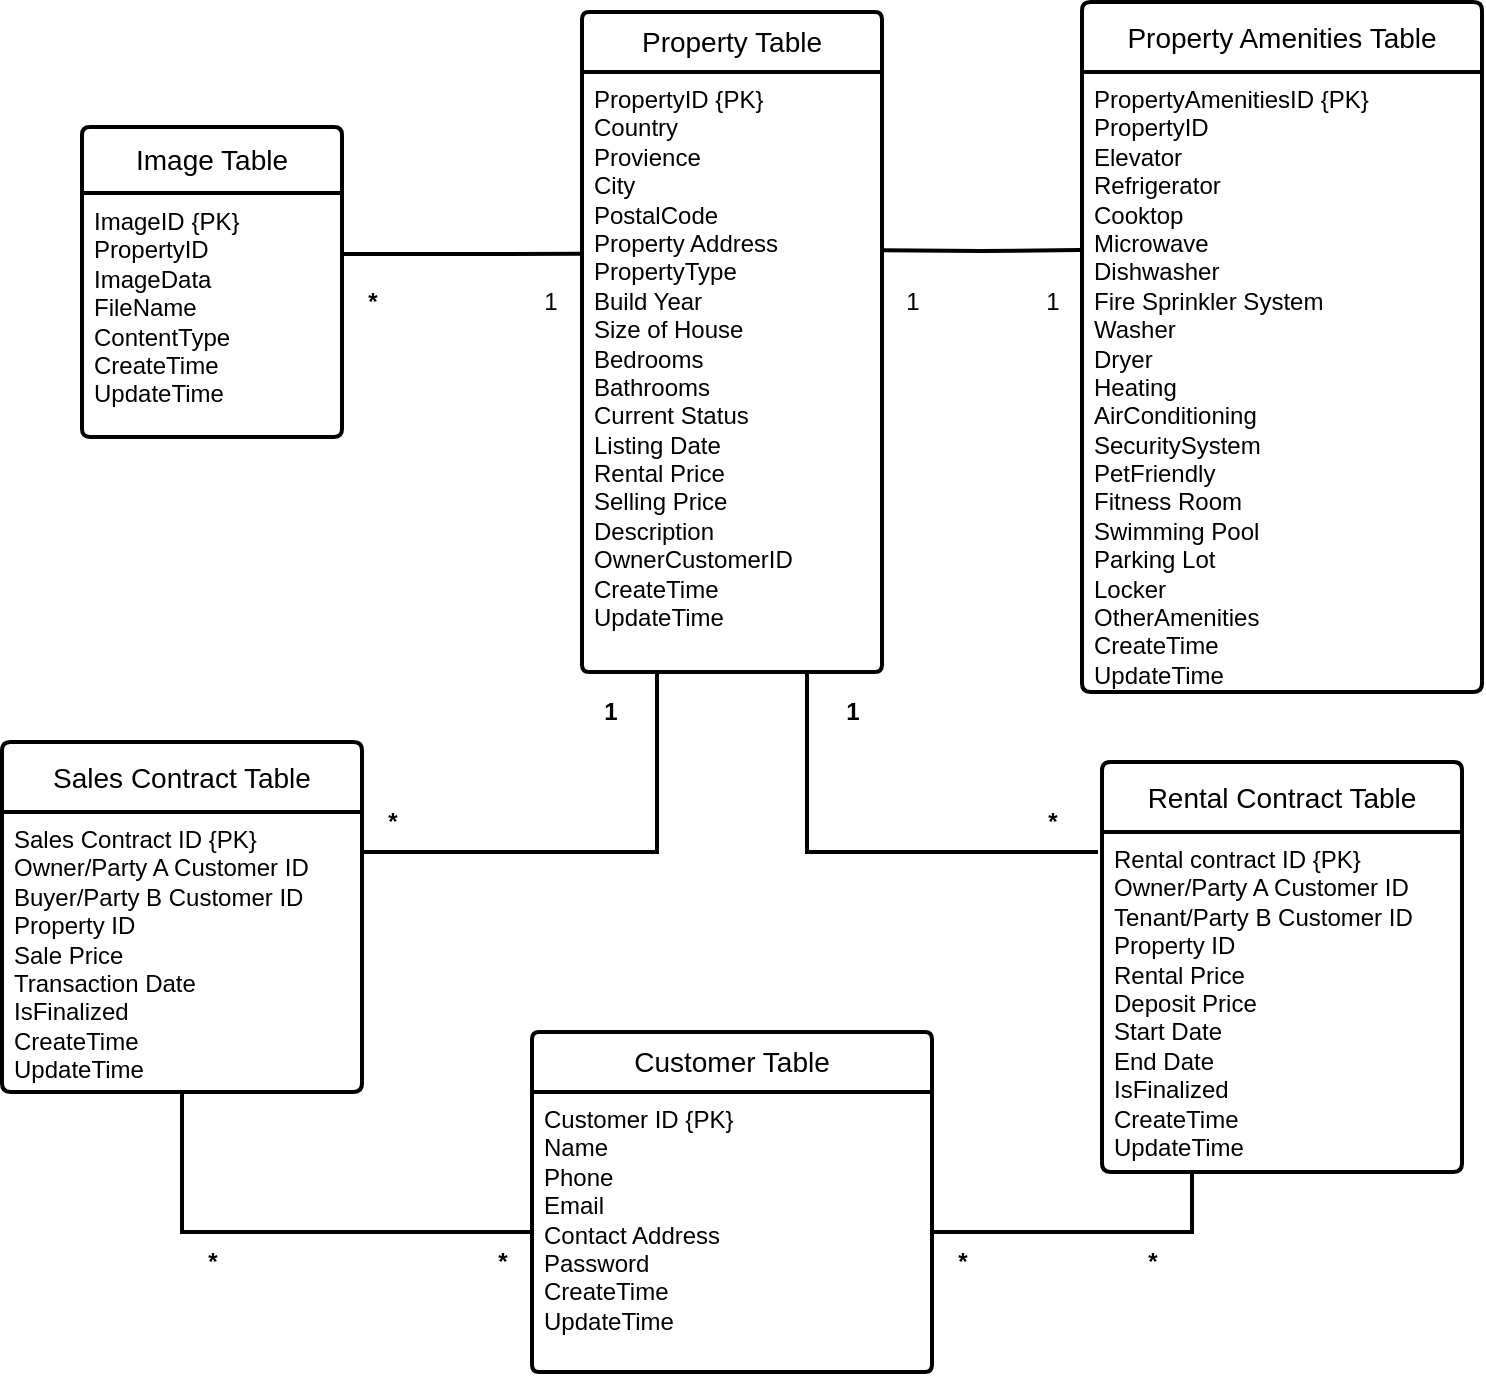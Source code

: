 <mxfile version="24.6.4" type="device">
  <diagram name="第 1 页" id="wfpSBFlItlzwMULUI7zE">
    <mxGraphModel dx="915" dy="838" grid="1" gridSize="10" guides="1" tooltips="1" connect="1" arrows="1" fold="1" page="1" pageScale="1" pageWidth="827" pageHeight="1169" math="0" shadow="0">
      <root>
        <mxCell id="0" />
        <mxCell id="1" parent="0" />
        <mxCell id="uuThjyKwAVMsswqWCtZC-3" value="Property Table" style="swimlane;childLayout=stackLayout;horizontal=1;startSize=30;horizontalStack=0;rounded=1;fontSize=14;fontStyle=0;strokeWidth=2;resizeParent=0;resizeLast=1;shadow=0;dashed=0;align=center;arcSize=4;whiteSpace=wrap;html=1;" parent="1" vertex="1">
          <mxGeometry x="400" y="130" width="150" height="330" as="geometry" />
        </mxCell>
        <mxCell id="uuThjyKwAVMsswqWCtZC-4" value="PropertyID&amp;nbsp;{PK}&lt;div&gt;Country&lt;/div&gt;&lt;div&gt;Provience&lt;/div&gt;&lt;div&gt;City&lt;/div&gt;&lt;div&gt;PostalCode&lt;br&gt;&lt;/div&gt;&lt;div&gt;&lt;div&gt;Property Address&lt;/div&gt;&lt;div&gt;&lt;span style=&quot;background-color: initial;&quot;&gt;PropertyType&lt;/span&gt;&lt;br&gt;&lt;/div&gt;&lt;div&gt;Build Year&lt;br&gt;&lt;/div&gt;&lt;div&gt;Size of House&lt;br&gt;&lt;/div&gt;&lt;div&gt;Bedrooms&lt;/div&gt;&lt;div&gt;Bathrooms&lt;/div&gt;&lt;div&gt;&lt;span style=&quot;background-color: initial;&quot;&gt;Current Status&lt;/span&gt;&lt;br&gt;&lt;/div&gt;&lt;div&gt;Listing Date&lt;br&gt;Rental Price&lt;br&gt;Selling Price&lt;br&gt;&lt;/div&gt;&lt;div&gt;Description&lt;/div&gt;&lt;div&gt;OwnerCustomerID&lt;/div&gt;&lt;/div&gt;&lt;div&gt;CreateTime&lt;/div&gt;&lt;div&gt;UpdateTime&lt;/div&gt;" style="align=left;strokeColor=none;fillColor=none;spacingLeft=4;fontSize=12;verticalAlign=top;resizable=0;rotatable=0;part=1;html=1;" parent="uuThjyKwAVMsswqWCtZC-3" vertex="1">
          <mxGeometry y="30" width="150" height="300" as="geometry" />
        </mxCell>
        <mxCell id="uuThjyKwAVMsswqWCtZC-7" value="Property Amenities Table" style="swimlane;childLayout=stackLayout;horizontal=1;startSize=35;horizontalStack=0;rounded=1;fontSize=14;fontStyle=0;strokeWidth=2;resizeParent=0;resizeLast=1;shadow=0;dashed=0;align=center;arcSize=4;whiteSpace=wrap;html=1;" parent="1" vertex="1">
          <mxGeometry x="650" y="125" width="200" height="345" as="geometry" />
        </mxCell>
        <mxCell id="uuThjyKwAVMsswqWCtZC-8" value="&lt;div&gt;PropertyAmenitiesID&lt;span style=&quot;background-color: initial;&quot;&gt;&amp;nbsp;&lt;/span&gt;&lt;span style=&quot;background-color: initial;&quot;&gt;{PK}&lt;/span&gt;&lt;/div&gt;&lt;div&gt;PropertyID&lt;/div&gt;Elevator&lt;div&gt;&lt;span style=&quot;background-color: initial;&quot;&gt;Refrigerator&lt;/span&gt;&lt;br&gt;&lt;/div&gt;&lt;div&gt;Cooktop&lt;br&gt;&lt;/div&gt;&lt;div&gt;Microwave&lt;br&gt;&lt;/div&gt;&lt;div&gt;&lt;div&gt;Dishwasher&lt;/div&gt;&lt;/div&gt;&lt;div&gt;&lt;div&gt;Fire Sprinkler System&lt;br&gt;&lt;/div&gt;&lt;/div&gt;&lt;div&gt;&lt;div&gt;&lt;span style=&quot;background-color: initial;&quot;&gt;Washer&lt;/span&gt;&lt;br&gt;&lt;/div&gt;&lt;div&gt;Dryer&lt;/div&gt;&lt;div&gt;&lt;span style=&quot;background-color: initial;&quot;&gt;Heating&lt;/span&gt;&lt;/div&gt;&lt;/div&gt;&lt;div&gt;&lt;span style=&quot;background-color: initial;&quot;&gt;AirConditioning&lt;/span&gt;&lt;/div&gt;&lt;div&gt;SecuritySystem&lt;/div&gt;&lt;div&gt;PetFriendly&lt;/div&gt;&lt;div&gt;Fitness Room&lt;br&gt;&lt;/div&gt;&lt;div&gt;Swimming Pool&lt;br&gt;&lt;/div&gt;&lt;div&gt;Parking Lot&lt;br&gt;&lt;/div&gt;&lt;div&gt;Locker&lt;/div&gt;&lt;div&gt;OtherAmenities&lt;/div&gt;&lt;div&gt;CreateTime&lt;/div&gt;&lt;div&gt;UpdateTime&lt;/div&gt;&lt;div&gt;&lt;br&gt;&lt;/div&gt;&lt;div&gt;&lt;br&gt;&lt;/div&gt;" style="align=left;strokeColor=none;fillColor=none;spacingLeft=4;fontSize=12;verticalAlign=top;resizable=0;rotatable=0;part=1;html=1;" parent="uuThjyKwAVMsswqWCtZC-7" vertex="1">
          <mxGeometry y="35" width="200" height="310" as="geometry" />
        </mxCell>
        <mxCell id="uuThjyKwAVMsswqWCtZC-42" style="edgeStyle=orthogonalEdgeStyle;rounded=0;orthogonalLoop=1;jettySize=auto;html=1;exitX=0.5;exitY=1;exitDx=0;exitDy=0;" parent="uuThjyKwAVMsswqWCtZC-7" source="uuThjyKwAVMsswqWCtZC-8" target="uuThjyKwAVMsswqWCtZC-8" edge="1">
          <mxGeometry relative="1" as="geometry" />
        </mxCell>
        <mxCell id="uuThjyKwAVMsswqWCtZC-9" value="Image Table" style="swimlane;childLayout=stackLayout;horizontal=1;startSize=33;horizontalStack=0;rounded=1;fontSize=14;fontStyle=0;strokeWidth=2;resizeParent=0;resizeLast=1;shadow=0;dashed=0;align=center;arcSize=4;whiteSpace=wrap;html=1;" parent="1" vertex="1">
          <mxGeometry x="150" y="187.5" width="130" height="155" as="geometry" />
        </mxCell>
        <mxCell id="uuThjyKwAVMsswqWCtZC-10" value="&lt;div&gt;&lt;div&gt;ImageID&lt;span style=&quot;background-color: initial;&quot;&gt;&amp;nbsp;{PK}&lt;/span&gt;&lt;/div&gt;&lt;/div&gt;PropertyID&lt;div&gt;&lt;span style=&quot;background-color: initial;&quot;&gt;ImageData&lt;/span&gt;&lt;br&gt;&lt;/div&gt;&lt;div&gt;FileName&lt;/div&gt;&lt;div&gt;ContentType&lt;br&gt;CreateTime&lt;/div&gt;&lt;div&gt;UpdateTime&lt;/div&gt;&lt;div&gt;&lt;br&gt;&lt;/div&gt;" style="align=left;strokeColor=none;fillColor=none;spacingLeft=4;fontSize=12;verticalAlign=top;resizable=0;rotatable=0;part=1;html=1;" parent="uuThjyKwAVMsswqWCtZC-9" vertex="1">
          <mxGeometry y="33" width="130" height="122" as="geometry" />
        </mxCell>
        <mxCell id="uuThjyKwAVMsswqWCtZC-11" value="Customer Table" style="swimlane;childLayout=stackLayout;horizontal=1;startSize=30;horizontalStack=0;rounded=1;fontSize=14;fontStyle=0;strokeWidth=2;resizeParent=0;resizeLast=1;shadow=0;dashed=0;align=center;arcSize=4;whiteSpace=wrap;html=1;" parent="1" vertex="1">
          <mxGeometry x="375" y="640" width="200" height="170" as="geometry" />
        </mxCell>
        <mxCell id="uuThjyKwAVMsswqWCtZC-12" value="Customer ID&amp;nbsp;{PK}&lt;br&gt;Name&lt;div&gt;Phone&lt;br&gt;&lt;/div&gt;&lt;div&gt;Email&lt;br&gt;&lt;/div&gt;&lt;div&gt;Contact Address&lt;br&gt;&lt;/div&gt;&lt;div&gt;&lt;div&gt;Password&lt;/div&gt;&lt;/div&gt;&lt;div&gt;CreateTime&lt;/div&gt;&lt;div&gt;UpdateTime&lt;/div&gt;" style="align=left;strokeColor=none;fillColor=none;spacingLeft=4;fontSize=12;verticalAlign=top;resizable=0;rotatable=0;part=1;html=1;" parent="uuThjyKwAVMsswqWCtZC-11" vertex="1">
          <mxGeometry y="30" width="200" height="140" as="geometry" />
        </mxCell>
        <mxCell id="uuThjyKwAVMsswqWCtZC-13" value="Sales Contract Table" style="swimlane;childLayout=stackLayout;horizontal=1;startSize=35;horizontalStack=0;rounded=1;fontSize=14;fontStyle=0;strokeWidth=2;resizeParent=0;resizeLast=1;shadow=0;dashed=0;align=center;arcSize=4;whiteSpace=wrap;html=1;" parent="1" vertex="1">
          <mxGeometry x="110" y="495" width="180" height="175" as="geometry" />
        </mxCell>
        <mxCell id="uuThjyKwAVMsswqWCtZC-14" value="Sales Contract ID {PK}&lt;div&gt;Owner/Party A Customer ID&lt;br&gt;Buyer/Party B Customer ID&lt;br&gt;&lt;/div&gt;&lt;div&gt;Property ID&lt;br&gt;&lt;/div&gt;&lt;div&gt;Sale Price&lt;br&gt;&lt;/div&gt;&lt;div&gt;Transaction Date&lt;br&gt;&lt;/div&gt;&lt;div&gt;IsFinalized&lt;/div&gt;&lt;div&gt;CreateTime&lt;/div&gt;&lt;div&gt;UpdateTime&lt;/div&gt;" style="align=left;strokeColor=none;fillColor=none;spacingLeft=4;fontSize=12;verticalAlign=top;resizable=0;rotatable=0;part=1;html=1;" parent="uuThjyKwAVMsswqWCtZC-13" vertex="1">
          <mxGeometry y="35" width="180" height="140" as="geometry" />
        </mxCell>
        <mxCell id="uuThjyKwAVMsswqWCtZC-15" value="Rental Contract Table" style="swimlane;childLayout=stackLayout;horizontal=1;startSize=35;horizontalStack=0;rounded=1;fontSize=14;fontStyle=0;strokeWidth=2;resizeParent=0;resizeLast=1;shadow=0;dashed=0;align=center;arcSize=4;whiteSpace=wrap;html=1;" parent="1" vertex="1">
          <mxGeometry x="660" y="505" width="180" height="205" as="geometry" />
        </mxCell>
        <mxCell id="uuThjyKwAVMsswqWCtZC-16" value="Rental contract ID&amp;nbsp;{PK}&lt;div&gt;&lt;div&gt;Owner/Party A Customer ID&lt;br&gt;Tenant/Party B Customer ID&lt;br&gt;&lt;/div&gt;&lt;div&gt;Property ID&lt;/div&gt;&lt;/div&gt;&lt;div&gt;Rental Price&lt;br&gt;&lt;/div&gt;&lt;div&gt;Deposit Price&lt;/div&gt;&lt;div&gt;Start Date&lt;br&gt;&lt;/div&gt;&lt;div&gt;End Date&lt;br&gt;&lt;/div&gt;&lt;div&gt;IsFinalized&lt;/div&gt;&lt;div&gt;CreateTime&lt;/div&gt;&lt;div&gt;UpdateTime&lt;/div&gt;" style="align=left;strokeColor=none;fillColor=none;spacingLeft=4;fontSize=12;verticalAlign=top;resizable=0;rotatable=0;part=1;html=1;" parent="uuThjyKwAVMsswqWCtZC-15" vertex="1">
          <mxGeometry y="35" width="180" height="170" as="geometry" />
        </mxCell>
        <mxCell id="uuThjyKwAVMsswqWCtZC-17" style="edgeStyle=orthogonalEdgeStyle;rounded=0;orthogonalLoop=1;jettySize=auto;html=1;entryX=0;entryY=0.303;entryDx=0;entryDy=0;entryPerimeter=0;endArrow=none;endFill=0;strokeWidth=2;exitX=1;exitY=0.25;exitDx=0;exitDy=0;" parent="1" source="uuThjyKwAVMsswqWCtZC-10" target="uuThjyKwAVMsswqWCtZC-4" edge="1">
          <mxGeometry relative="1" as="geometry">
            <mxPoint x="310" y="290" as="sourcePoint" />
          </mxGeometry>
        </mxCell>
        <mxCell id="uuThjyKwAVMsswqWCtZC-18" style="edgeStyle=orthogonalEdgeStyle;rounded=0;orthogonalLoop=1;jettySize=auto;html=1;endArrow=none;endFill=0;strokeWidth=2;entryX=1;entryY=0.297;entryDx=0;entryDy=0;entryPerimeter=0;" parent="1" target="uuThjyKwAVMsswqWCtZC-4" edge="1">
          <mxGeometry relative="1" as="geometry">
            <mxPoint x="649" y="249" as="sourcePoint" />
            <mxPoint x="550" y="251" as="targetPoint" />
          </mxGeometry>
        </mxCell>
        <mxCell id="uuThjyKwAVMsswqWCtZC-20" style="edgeStyle=orthogonalEdgeStyle;rounded=0;orthogonalLoop=1;jettySize=auto;html=1;exitX=-0.011;exitY=0.059;exitDx=0;exitDy=0;entryX=0.75;entryY=1;entryDx=0;entryDy=0;endArrow=none;endFill=0;strokeWidth=2;exitPerimeter=0;" parent="1" target="uuThjyKwAVMsswqWCtZC-4" edge="1" source="uuThjyKwAVMsswqWCtZC-16">
          <mxGeometry relative="1" as="geometry">
            <mxPoint x="650" y="585" as="sourcePoint" />
            <mxPoint x="512.5" y="410" as="targetPoint" />
            <Array as="points">
              <mxPoint x="513" y="550" />
            </Array>
          </mxGeometry>
        </mxCell>
        <mxCell id="uuThjyKwAVMsswqWCtZC-25" style="edgeStyle=orthogonalEdgeStyle;rounded=0;orthogonalLoop=1;jettySize=auto;html=1;exitX=0.25;exitY=1;exitDx=0;exitDy=0;endArrow=none;endFill=0;strokeWidth=2;" parent="1" source="uuThjyKwAVMsswqWCtZC-16" target="uuThjyKwAVMsswqWCtZC-12" edge="1">
          <mxGeometry relative="1" as="geometry" />
        </mxCell>
        <mxCell id="uuThjyKwAVMsswqWCtZC-26" style="edgeStyle=orthogonalEdgeStyle;rounded=0;orthogonalLoop=1;jettySize=auto;html=1;exitX=1;exitY=0;exitDx=0;exitDy=0;entryX=0.25;entryY=1;entryDx=0;entryDy=0;endArrow=none;endFill=0;strokeWidth=2;" parent="1" source="uuThjyKwAVMsswqWCtZC-14" target="uuThjyKwAVMsswqWCtZC-4" edge="1">
          <mxGeometry relative="1" as="geometry">
            <Array as="points">
              <mxPoint x="438" y="550" />
            </Array>
          </mxGeometry>
        </mxCell>
        <mxCell id="uuThjyKwAVMsswqWCtZC-27" style="edgeStyle=orthogonalEdgeStyle;rounded=0;orthogonalLoop=1;jettySize=auto;html=1;exitX=0.5;exitY=1;exitDx=0;exitDy=0;entryX=0;entryY=0.5;entryDx=0;entryDy=0;endArrow=none;endFill=0;strokeWidth=2;" parent="1" source="uuThjyKwAVMsswqWCtZC-14" target="uuThjyKwAVMsswqWCtZC-12" edge="1">
          <mxGeometry relative="1" as="geometry" />
        </mxCell>
        <mxCell id="uuThjyKwAVMsswqWCtZC-29" value="&lt;b&gt;*&lt;/b&gt;" style="text;html=1;align=center;verticalAlign=middle;resizable=0;points=[];autosize=1;strokeColor=none;fillColor=none;" parent="1" vertex="1">
          <mxGeometry x="280" y="260" width="30" height="30" as="geometry" />
        </mxCell>
        <mxCell id="uuThjyKwAVMsswqWCtZC-30" value="&lt;b&gt;*&lt;/b&gt;" style="text;html=1;align=center;verticalAlign=middle;resizable=0;points=[];autosize=1;strokeColor=none;fillColor=none;" parent="1" vertex="1">
          <mxGeometry x="290" y="520" width="30" height="30" as="geometry" />
        </mxCell>
        <mxCell id="uuThjyKwAVMsswqWCtZC-31" value="1" style="text;html=1;align=center;verticalAlign=middle;resizable=0;points=[];autosize=1;strokeColor=none;fillColor=none;" parent="1" vertex="1">
          <mxGeometry x="369" y="260" width="30" height="30" as="geometry" />
        </mxCell>
        <mxCell id="uuThjyKwAVMsswqWCtZC-32" value="1" style="text;html=1;align=center;verticalAlign=middle;resizable=0;points=[];autosize=1;strokeColor=none;fillColor=none;" parent="1" vertex="1">
          <mxGeometry x="550" y="260" width="30" height="30" as="geometry" />
        </mxCell>
        <mxCell id="uuThjyKwAVMsswqWCtZC-33" value="1" style="text;html=1;align=center;verticalAlign=middle;resizable=0;points=[];autosize=1;strokeColor=none;fillColor=none;" parent="1" vertex="1">
          <mxGeometry x="620" y="260" width="30" height="30" as="geometry" />
        </mxCell>
        <mxCell id="uuThjyKwAVMsswqWCtZC-34" value="&lt;b&gt;1&lt;/b&gt;" style="text;html=1;align=center;verticalAlign=middle;resizable=0;points=[];autosize=1;strokeColor=none;fillColor=none;" parent="1" vertex="1">
          <mxGeometry x="399" y="465" width="30" height="30" as="geometry" />
        </mxCell>
        <mxCell id="uuThjyKwAVMsswqWCtZC-35" value="&lt;b&gt;1&lt;/b&gt;" style="text;html=1;align=center;verticalAlign=middle;resizable=0;points=[];autosize=1;strokeColor=none;fillColor=none;" parent="1" vertex="1">
          <mxGeometry x="520" y="465" width="30" height="30" as="geometry" />
        </mxCell>
        <mxCell id="uuThjyKwAVMsswqWCtZC-36" value="&lt;b&gt;*&lt;/b&gt;" style="text;html=1;align=center;verticalAlign=middle;resizable=0;points=[];autosize=1;strokeColor=none;fillColor=none;" parent="1" vertex="1">
          <mxGeometry x="620" y="520" width="30" height="30" as="geometry" />
        </mxCell>
        <mxCell id="uuThjyKwAVMsswqWCtZC-38" value="&lt;b&gt;*&lt;/b&gt;" style="text;html=1;align=center;verticalAlign=middle;resizable=0;points=[];autosize=1;strokeColor=none;fillColor=none;" parent="1" vertex="1">
          <mxGeometry x="575" y="740" width="30" height="30" as="geometry" />
        </mxCell>
        <mxCell id="uuThjyKwAVMsswqWCtZC-39" value="&lt;b&gt;*&lt;/b&gt;" style="text;html=1;align=center;verticalAlign=middle;resizable=0;points=[];autosize=1;strokeColor=none;fillColor=none;" parent="1" vertex="1">
          <mxGeometry x="670" y="740" width="30" height="30" as="geometry" />
        </mxCell>
        <mxCell id="uuThjyKwAVMsswqWCtZC-40" value="&lt;b&gt;*&lt;/b&gt;" style="text;html=1;align=center;verticalAlign=middle;resizable=0;points=[];autosize=1;strokeColor=none;fillColor=none;" parent="1" vertex="1">
          <mxGeometry x="345" y="740" width="30" height="30" as="geometry" />
        </mxCell>
        <mxCell id="uuThjyKwAVMsswqWCtZC-41" value="&lt;b&gt;*&lt;/b&gt;" style="text;html=1;align=center;verticalAlign=middle;resizable=0;points=[];autosize=1;strokeColor=none;fillColor=none;" parent="1" vertex="1">
          <mxGeometry x="200" y="740" width="30" height="30" as="geometry" />
        </mxCell>
      </root>
    </mxGraphModel>
  </diagram>
</mxfile>
